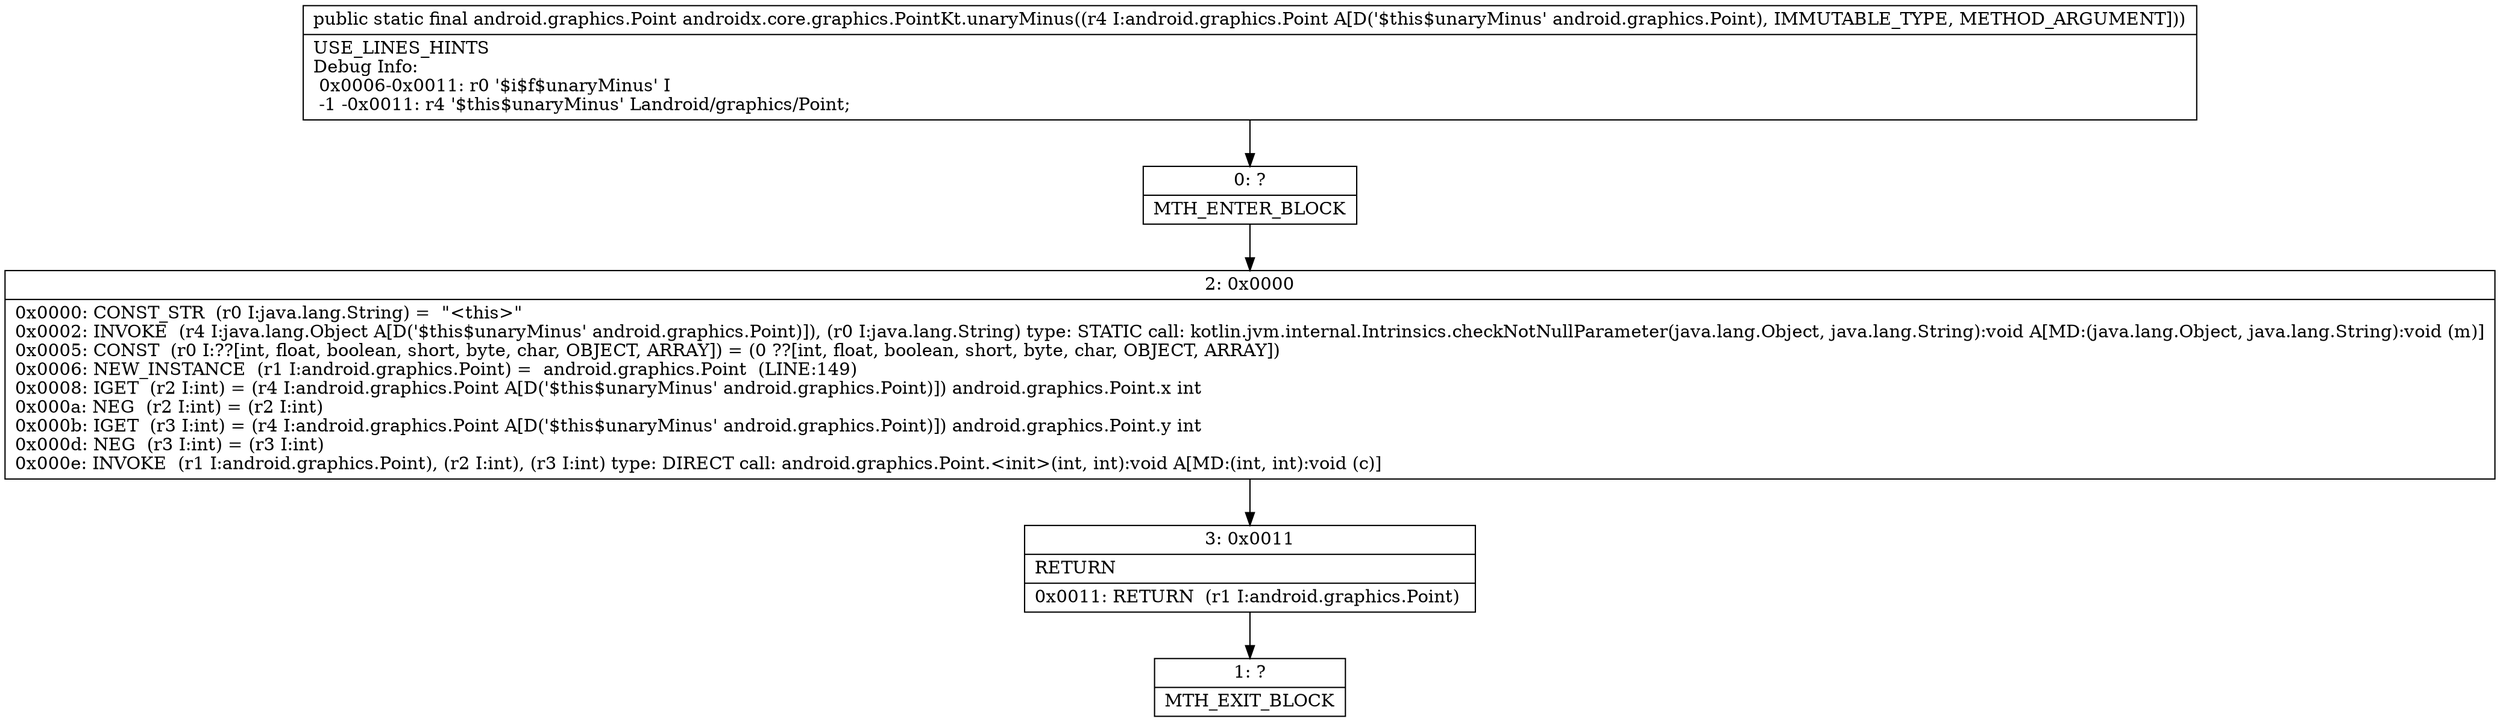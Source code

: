 digraph "CFG forandroidx.core.graphics.PointKt.unaryMinus(Landroid\/graphics\/Point;)Landroid\/graphics\/Point;" {
Node_0 [shape=record,label="{0\:\ ?|MTH_ENTER_BLOCK\l}"];
Node_2 [shape=record,label="{2\:\ 0x0000|0x0000: CONST_STR  (r0 I:java.lang.String) =  \"\<this\>\" \l0x0002: INVOKE  (r4 I:java.lang.Object A[D('$this$unaryMinus' android.graphics.Point)]), (r0 I:java.lang.String) type: STATIC call: kotlin.jvm.internal.Intrinsics.checkNotNullParameter(java.lang.Object, java.lang.String):void A[MD:(java.lang.Object, java.lang.String):void (m)]\l0x0005: CONST  (r0 I:??[int, float, boolean, short, byte, char, OBJECT, ARRAY]) = (0 ??[int, float, boolean, short, byte, char, OBJECT, ARRAY]) \l0x0006: NEW_INSTANCE  (r1 I:android.graphics.Point) =  android.graphics.Point  (LINE:149)\l0x0008: IGET  (r2 I:int) = (r4 I:android.graphics.Point A[D('$this$unaryMinus' android.graphics.Point)]) android.graphics.Point.x int \l0x000a: NEG  (r2 I:int) = (r2 I:int) \l0x000b: IGET  (r3 I:int) = (r4 I:android.graphics.Point A[D('$this$unaryMinus' android.graphics.Point)]) android.graphics.Point.y int \l0x000d: NEG  (r3 I:int) = (r3 I:int) \l0x000e: INVOKE  (r1 I:android.graphics.Point), (r2 I:int), (r3 I:int) type: DIRECT call: android.graphics.Point.\<init\>(int, int):void A[MD:(int, int):void (c)]\l}"];
Node_3 [shape=record,label="{3\:\ 0x0011|RETURN\l|0x0011: RETURN  (r1 I:android.graphics.Point) \l}"];
Node_1 [shape=record,label="{1\:\ ?|MTH_EXIT_BLOCK\l}"];
MethodNode[shape=record,label="{public static final android.graphics.Point androidx.core.graphics.PointKt.unaryMinus((r4 I:android.graphics.Point A[D('$this$unaryMinus' android.graphics.Point), IMMUTABLE_TYPE, METHOD_ARGUMENT]))  | USE_LINES_HINTS\lDebug Info:\l  0x0006\-0x0011: r0 '$i$f$unaryMinus' I\l  \-1 \-0x0011: r4 '$this$unaryMinus' Landroid\/graphics\/Point;\l}"];
MethodNode -> Node_0;Node_0 -> Node_2;
Node_2 -> Node_3;
Node_3 -> Node_1;
}

